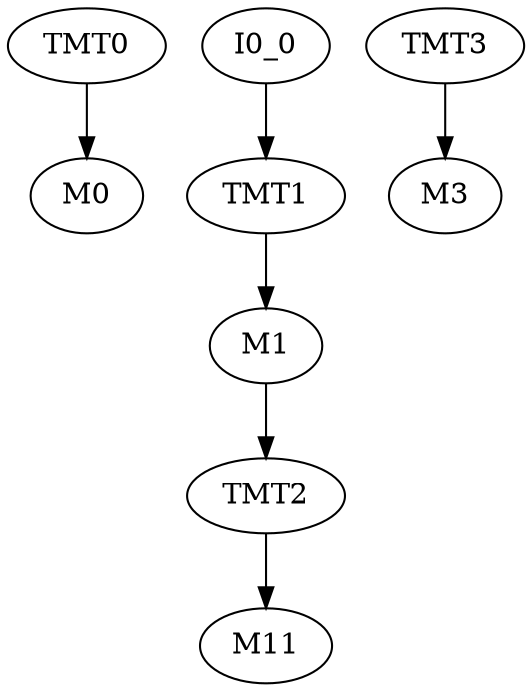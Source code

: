 digraph StateDiagram {
  "TMT0" -> "M0";
  "I0_0" -> "TMT1";
  "TMT1" -> "M1";
  "M1" -> "TMT2";
  "TMT2" -> "M11";
  "TMT3" -> "M3";
}
